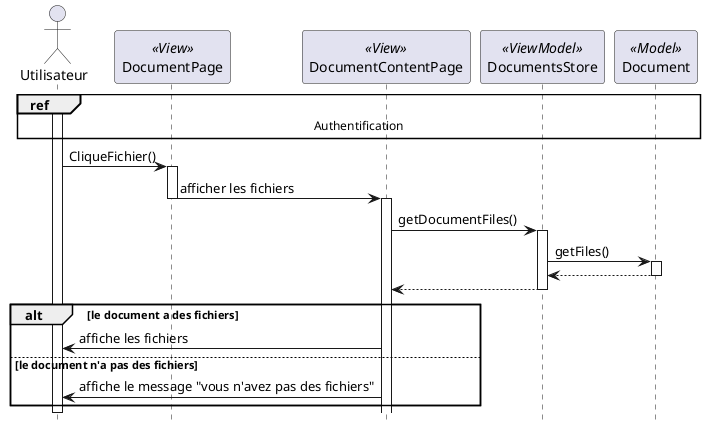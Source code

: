 @startuml sequence_preview_files

hide footbox


actor "Utilisateur" as user
participant "DocumentPage" as docView << View >>
participant "DocumentContentPage" as fileView << View >>
participant "DocumentsStore" as documentVm << ViewModel >>
participant "Document" as documentM << Model >>



ref over user, docView,fileView,documentVm,documentM : Authentification
activate user
user -> docView : CliqueFichier()
activate docView
docView -> fileView : afficher les fichiers
deactivate docView
activate fileView
fileView -> documentVm : getDocumentFiles()
activate documentVm
documentVm -> documentM: getFiles()
activate documentM
documentM --> documentVm
deactivate documentM
documentVm --> fileView
deactivate documentVm
alt le document a des fichiers
    fileView -> user : affiche les fichiers
else le document n'a pas des fichiers
    fileView -> user : affiche le message "vous n'avez pas des fichiers"
end
deactivate user